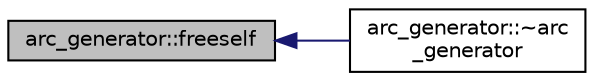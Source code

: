 digraph "arc_generator::freeself"
{
  edge [fontname="Helvetica",fontsize="10",labelfontname="Helvetica",labelfontsize="10"];
  node [fontname="Helvetica",fontsize="10",shape=record];
  rankdir="LR";
  Node986 [label="arc_generator::freeself",height=0.2,width=0.4,color="black", fillcolor="grey75", style="filled", fontcolor="black"];
  Node986 -> Node987 [dir="back",color="midnightblue",fontsize="10",style="solid",fontname="Helvetica"];
  Node987 [label="arc_generator::~arc\l_generator",height=0.2,width=0.4,color="black", fillcolor="white", style="filled",URL="$d4/d21/classarc__generator.html#a4e807cda927463cb8dd096ffaa7bc307"];
}
